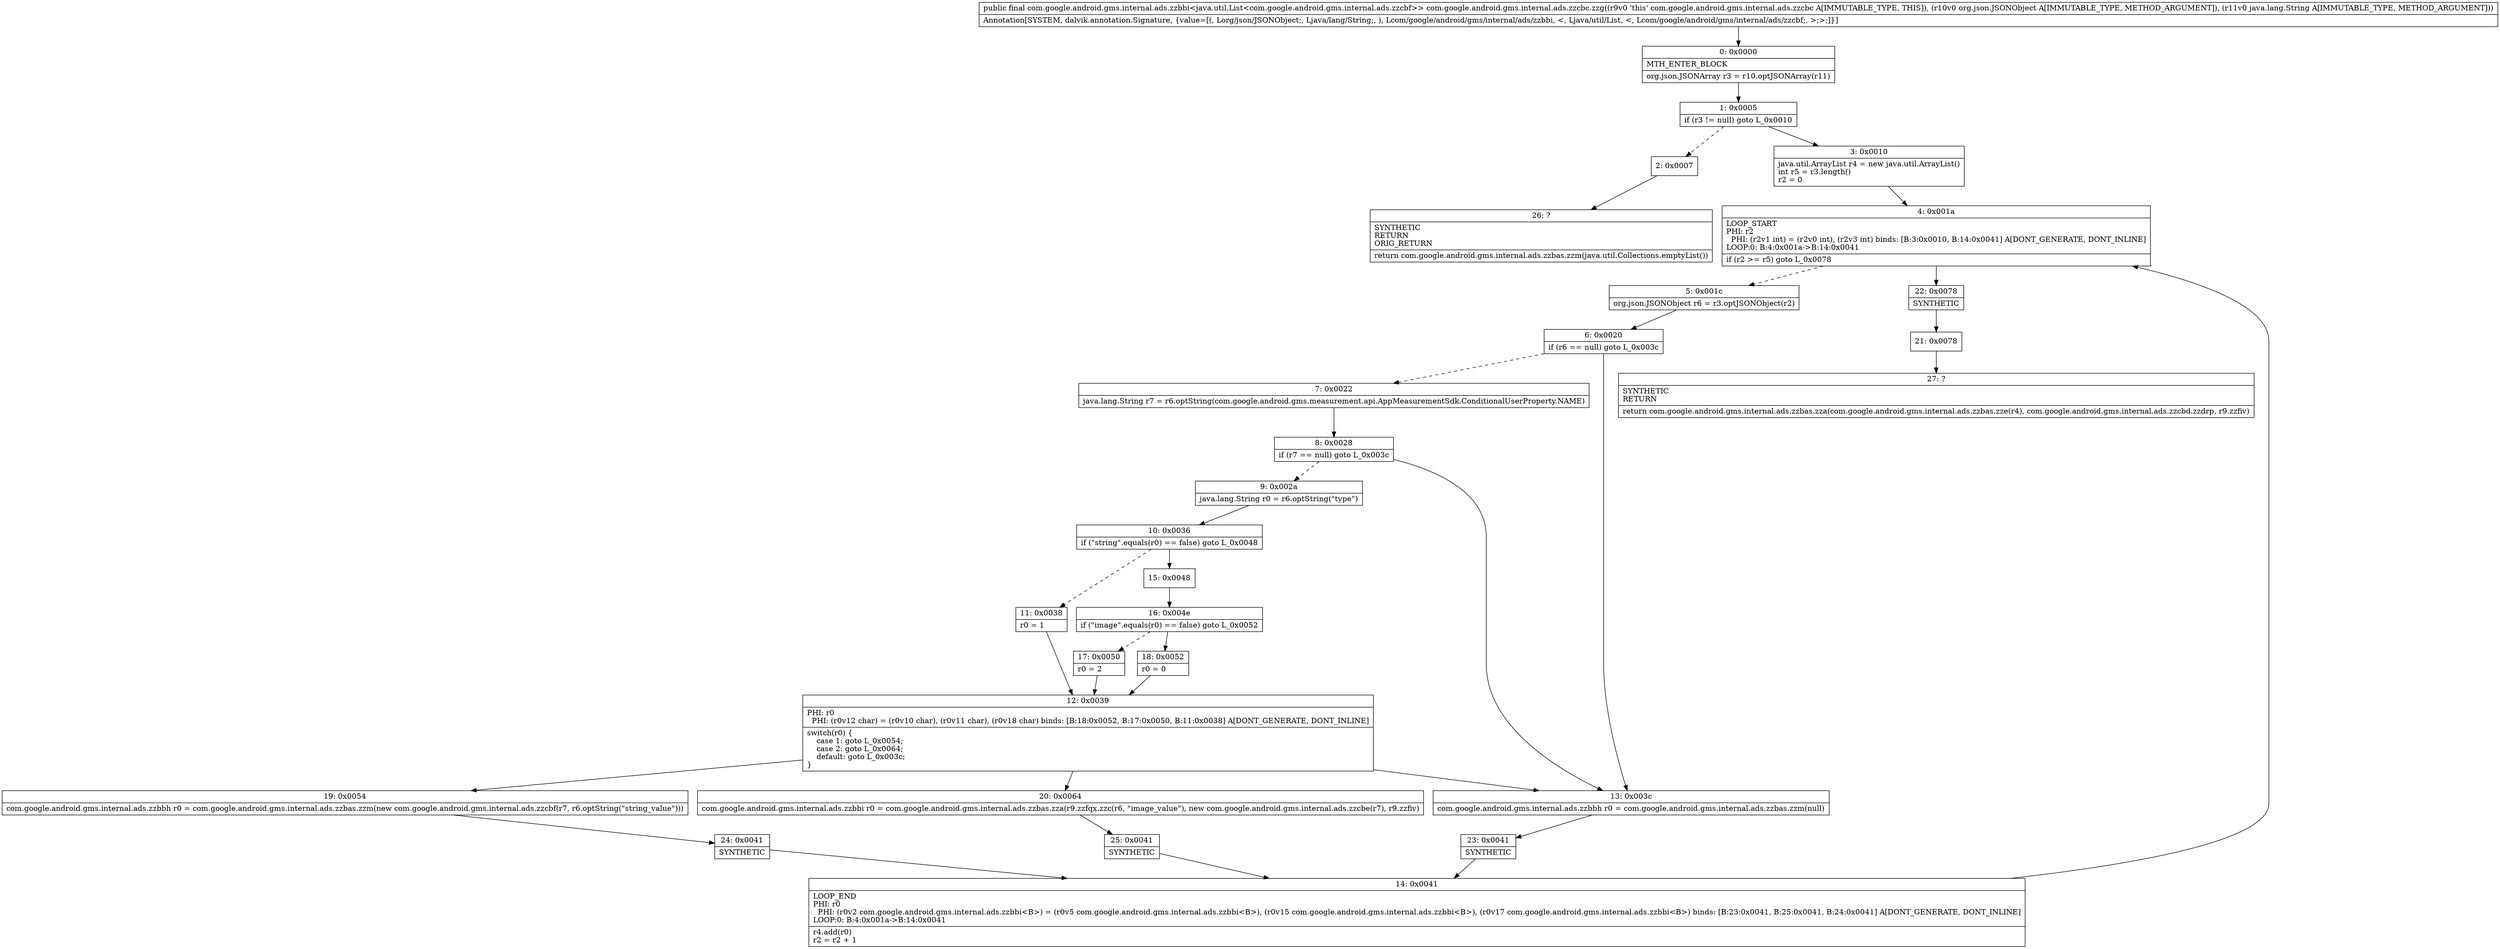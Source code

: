 digraph "CFG forcom.google.android.gms.internal.ads.zzcbc.zzg(Lorg\/json\/JSONObject;Ljava\/lang\/String;)Lcom\/google\/android\/gms\/internal\/ads\/zzbbi;" {
Node_0 [shape=record,label="{0\:\ 0x0000|MTH_ENTER_BLOCK\l|org.json.JSONArray r3 = r10.optJSONArray(r11)\l}"];
Node_1 [shape=record,label="{1\:\ 0x0005|if (r3 != null) goto L_0x0010\l}"];
Node_2 [shape=record,label="{2\:\ 0x0007}"];
Node_3 [shape=record,label="{3\:\ 0x0010|java.util.ArrayList r4 = new java.util.ArrayList()\lint r5 = r3.length()\lr2 = 0\l}"];
Node_4 [shape=record,label="{4\:\ 0x001a|LOOP_START\lPHI: r2 \l  PHI: (r2v1 int) = (r2v0 int), (r2v3 int) binds: [B:3:0x0010, B:14:0x0041] A[DONT_GENERATE, DONT_INLINE]\lLOOP:0: B:4:0x001a\-\>B:14:0x0041\l|if (r2 \>= r5) goto L_0x0078\l}"];
Node_5 [shape=record,label="{5\:\ 0x001c|org.json.JSONObject r6 = r3.optJSONObject(r2)\l}"];
Node_6 [shape=record,label="{6\:\ 0x0020|if (r6 == null) goto L_0x003c\l}"];
Node_7 [shape=record,label="{7\:\ 0x0022|java.lang.String r7 = r6.optString(com.google.android.gms.measurement.api.AppMeasurementSdk.ConditionalUserProperty.NAME)\l}"];
Node_8 [shape=record,label="{8\:\ 0x0028|if (r7 == null) goto L_0x003c\l}"];
Node_9 [shape=record,label="{9\:\ 0x002a|java.lang.String r0 = r6.optString(\"type\")\l}"];
Node_10 [shape=record,label="{10\:\ 0x0036|if (\"string\".equals(r0) == false) goto L_0x0048\l}"];
Node_11 [shape=record,label="{11\:\ 0x0038|r0 = 1\l}"];
Node_12 [shape=record,label="{12\:\ 0x0039|PHI: r0 \l  PHI: (r0v12 char) = (r0v10 char), (r0v11 char), (r0v18 char) binds: [B:18:0x0052, B:17:0x0050, B:11:0x0038] A[DONT_GENERATE, DONT_INLINE]\l|switch(r0) \{\l    case 1: goto L_0x0054;\l    case 2: goto L_0x0064;\l    default: goto L_0x003c;\l\}\l}"];
Node_13 [shape=record,label="{13\:\ 0x003c|com.google.android.gms.internal.ads.zzbbh r0 = com.google.android.gms.internal.ads.zzbas.zzm(null)\l}"];
Node_14 [shape=record,label="{14\:\ 0x0041|LOOP_END\lPHI: r0 \l  PHI: (r0v2 com.google.android.gms.internal.ads.zzbbi\<B\>) = (r0v5 com.google.android.gms.internal.ads.zzbbi\<B\>), (r0v15 com.google.android.gms.internal.ads.zzbbi\<B\>), (r0v17 com.google.android.gms.internal.ads.zzbbi\<B\>) binds: [B:23:0x0041, B:25:0x0041, B:24:0x0041] A[DONT_GENERATE, DONT_INLINE]\lLOOP:0: B:4:0x001a\-\>B:14:0x0041\l|r4.add(r0)\lr2 = r2 + 1\l}"];
Node_15 [shape=record,label="{15\:\ 0x0048}"];
Node_16 [shape=record,label="{16\:\ 0x004e|if (\"image\".equals(r0) == false) goto L_0x0052\l}"];
Node_17 [shape=record,label="{17\:\ 0x0050|r0 = 2\l}"];
Node_18 [shape=record,label="{18\:\ 0x0052|r0 = 0\l}"];
Node_19 [shape=record,label="{19\:\ 0x0054|com.google.android.gms.internal.ads.zzbbh r0 = com.google.android.gms.internal.ads.zzbas.zzm(new com.google.android.gms.internal.ads.zzcbf(r7, r6.optString(\"string_value\")))\l}"];
Node_20 [shape=record,label="{20\:\ 0x0064|com.google.android.gms.internal.ads.zzbbi r0 = com.google.android.gms.internal.ads.zzbas.zza(r9.zzfqx.zzc(r6, \"image_value\"), new com.google.android.gms.internal.ads.zzcbe(r7), r9.zzfiv)\l}"];
Node_21 [shape=record,label="{21\:\ 0x0078}"];
Node_22 [shape=record,label="{22\:\ 0x0078|SYNTHETIC\l}"];
Node_23 [shape=record,label="{23\:\ 0x0041|SYNTHETIC\l}"];
Node_24 [shape=record,label="{24\:\ 0x0041|SYNTHETIC\l}"];
Node_25 [shape=record,label="{25\:\ 0x0041|SYNTHETIC\l}"];
Node_26 [shape=record,label="{26\:\ ?|SYNTHETIC\lRETURN\lORIG_RETURN\l|return com.google.android.gms.internal.ads.zzbas.zzm(java.util.Collections.emptyList())\l}"];
Node_27 [shape=record,label="{27\:\ ?|SYNTHETIC\lRETURN\l|return com.google.android.gms.internal.ads.zzbas.zza(com.google.android.gms.internal.ads.zzbas.zze(r4), com.google.android.gms.internal.ads.zzcbd.zzdrp, r9.zzfiv)\l}"];
MethodNode[shape=record,label="{public final com.google.android.gms.internal.ads.zzbbi\<java.util.List\<com.google.android.gms.internal.ads.zzcbf\>\> com.google.android.gms.internal.ads.zzcbc.zzg((r9v0 'this' com.google.android.gms.internal.ads.zzcbc A[IMMUTABLE_TYPE, THIS]), (r10v0 org.json.JSONObject A[IMMUTABLE_TYPE, METHOD_ARGUMENT]), (r11v0 java.lang.String A[IMMUTABLE_TYPE, METHOD_ARGUMENT]))  | Annotation[SYSTEM, dalvik.annotation.Signature, \{value=[(, Lorg\/json\/JSONObject;, Ljava\/lang\/String;, ), Lcom\/google\/android\/gms\/internal\/ads\/zzbbi, \<, Ljava\/util\/List, \<, Lcom\/google\/android\/gms\/internal\/ads\/zzcbf;, \>;\>;]\}]\l}"];
MethodNode -> Node_0;
Node_0 -> Node_1;
Node_1 -> Node_2[style=dashed];
Node_1 -> Node_3;
Node_2 -> Node_26;
Node_3 -> Node_4;
Node_4 -> Node_5[style=dashed];
Node_4 -> Node_22;
Node_5 -> Node_6;
Node_6 -> Node_7[style=dashed];
Node_6 -> Node_13;
Node_7 -> Node_8;
Node_8 -> Node_9[style=dashed];
Node_8 -> Node_13;
Node_9 -> Node_10;
Node_10 -> Node_11[style=dashed];
Node_10 -> Node_15;
Node_11 -> Node_12;
Node_12 -> Node_13;
Node_12 -> Node_19;
Node_12 -> Node_20;
Node_13 -> Node_23;
Node_14 -> Node_4;
Node_15 -> Node_16;
Node_16 -> Node_17[style=dashed];
Node_16 -> Node_18;
Node_17 -> Node_12;
Node_18 -> Node_12;
Node_19 -> Node_24;
Node_20 -> Node_25;
Node_21 -> Node_27;
Node_22 -> Node_21;
Node_23 -> Node_14;
Node_24 -> Node_14;
Node_25 -> Node_14;
}

